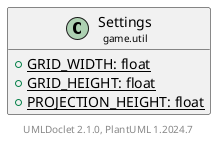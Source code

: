@startuml
    set namespaceSeparator none
    hide empty fields
    hide empty methods

    class "<size:14>Settings\n<size:10>game.util" as game.util.Settings [[Settings.html]] {
        {static} +GRID_WIDTH: float
        {static} +GRID_HEIGHT: float
        {static} +PROJECTION_HEIGHT: float
    }

    center footer UMLDoclet 2.1.0, PlantUML %version()
@enduml
